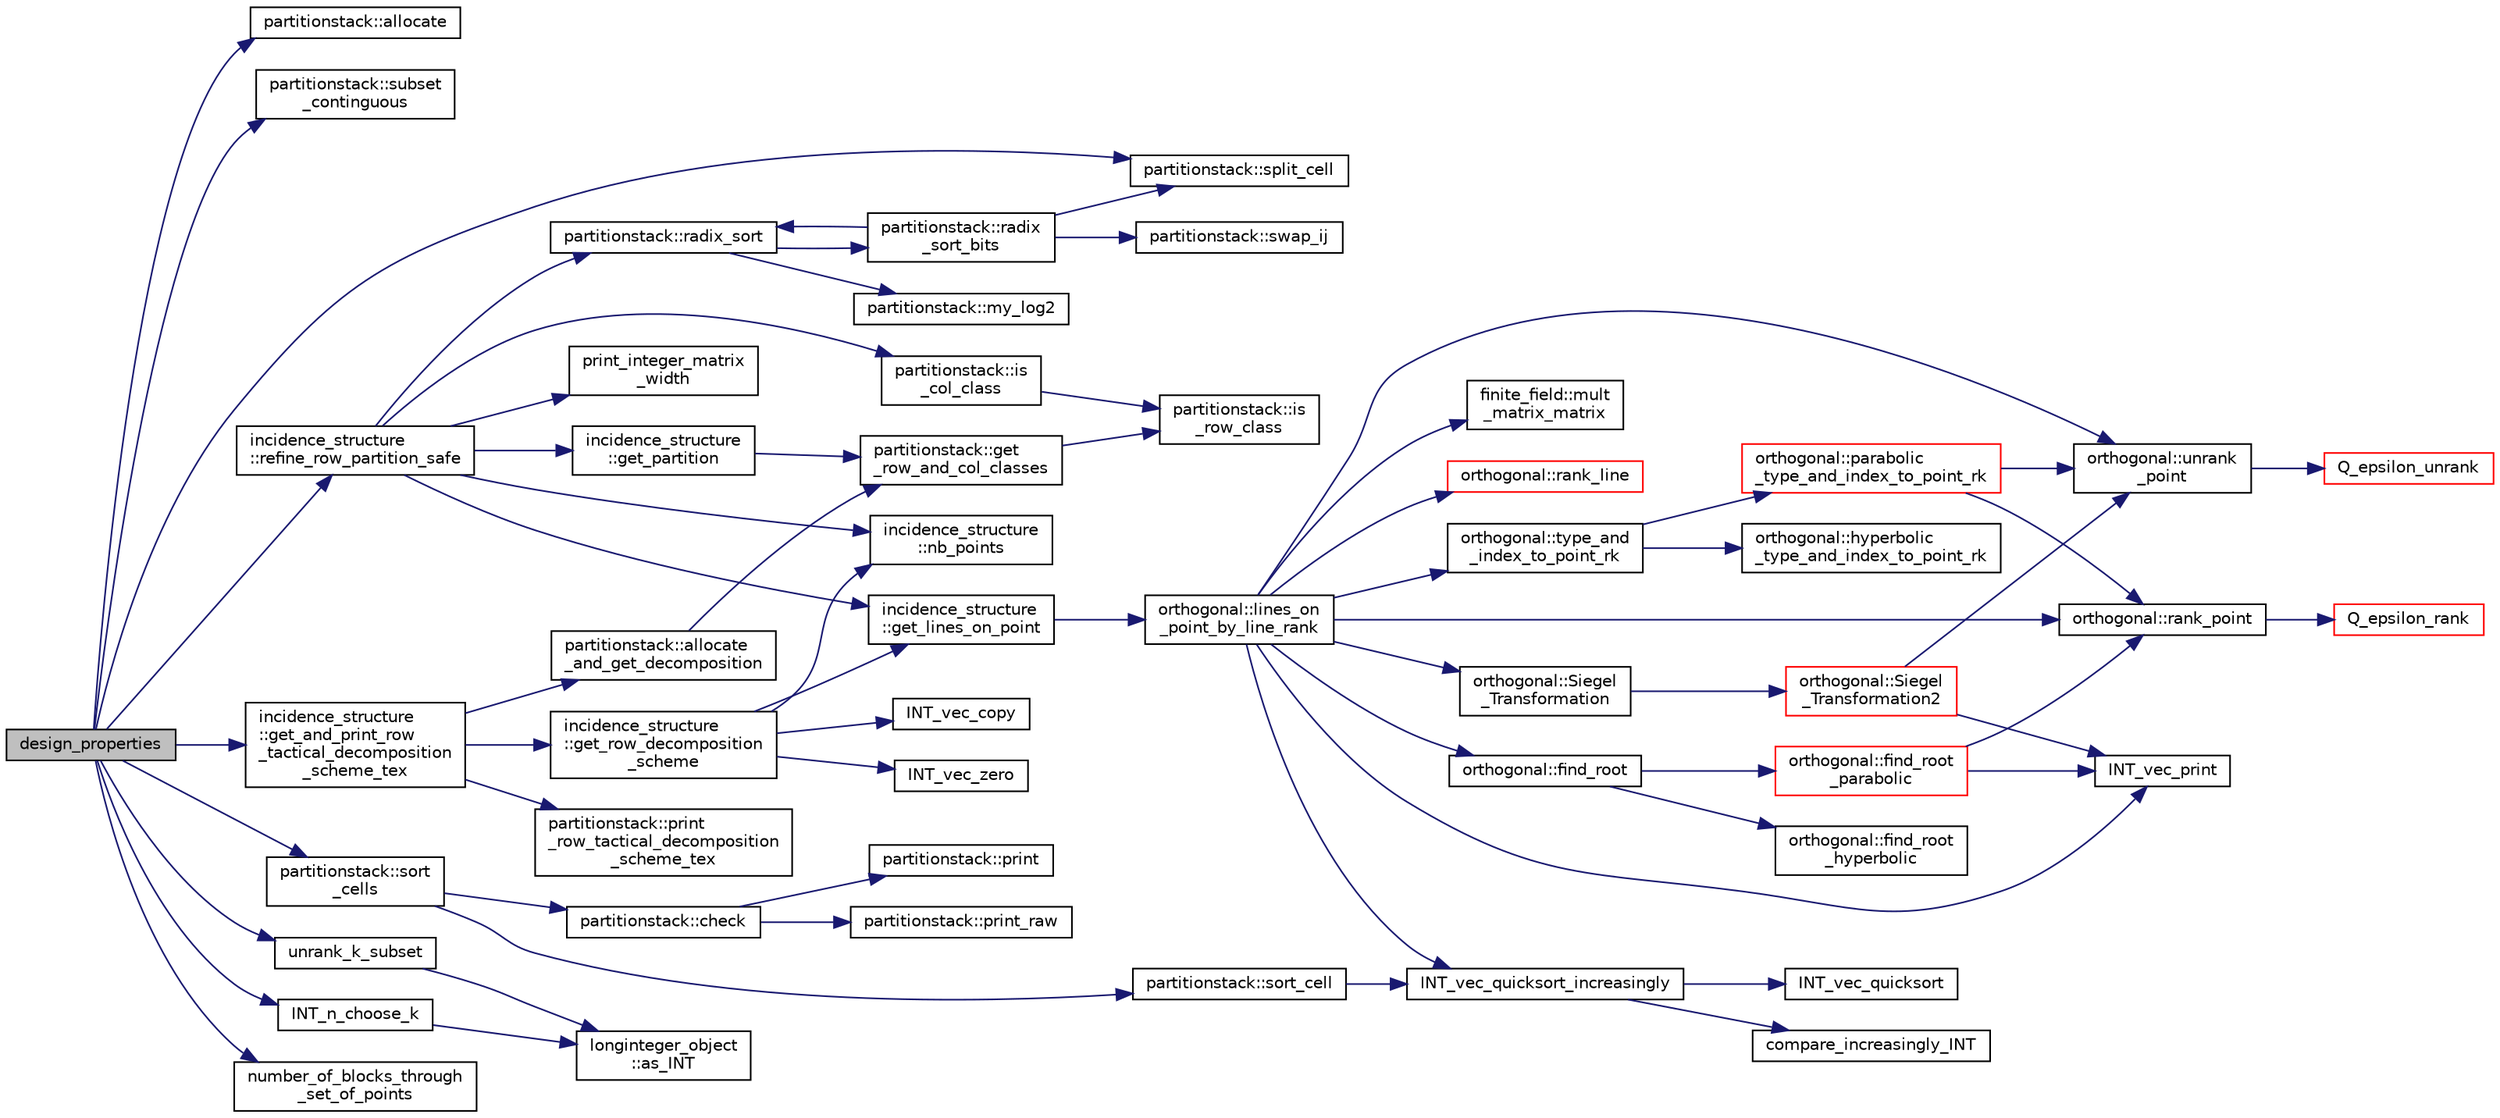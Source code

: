digraph "design_properties"
{
  edge [fontname="Helvetica",fontsize="10",labelfontname="Helvetica",labelfontsize="10"];
  node [fontname="Helvetica",fontsize="10",shape=record];
  rankdir="LR";
  Node461 [label="design_properties",height=0.2,width=0.4,color="black", fillcolor="grey75", style="filled", fontcolor="black"];
  Node461 -> Node462 [color="midnightblue",fontsize="10",style="solid",fontname="Helvetica"];
  Node462 [label="partitionstack::allocate",height=0.2,width=0.4,color="black", fillcolor="white", style="filled",URL="$d3/d87/classpartitionstack.html#a8ff49c4bd001383eb1f9f0d9bbb01c05"];
  Node461 -> Node463 [color="midnightblue",fontsize="10",style="solid",fontname="Helvetica"];
  Node463 [label="partitionstack::subset\l_continguous",height=0.2,width=0.4,color="black", fillcolor="white", style="filled",URL="$d3/d87/classpartitionstack.html#a9a58475ddfa123b384ff187b290fa37c"];
  Node461 -> Node464 [color="midnightblue",fontsize="10",style="solid",fontname="Helvetica"];
  Node464 [label="partitionstack::split_cell",height=0.2,width=0.4,color="black", fillcolor="white", style="filled",URL="$d3/d87/classpartitionstack.html#aafceac783d21309e491df61254f41244"];
  Node461 -> Node465 [color="midnightblue",fontsize="10",style="solid",fontname="Helvetica"];
  Node465 [label="partitionstack::sort\l_cells",height=0.2,width=0.4,color="black", fillcolor="white", style="filled",URL="$d3/d87/classpartitionstack.html#a6e2783ab6d6b06f37ac21ce529e219b6"];
  Node465 -> Node466 [color="midnightblue",fontsize="10",style="solid",fontname="Helvetica"];
  Node466 [label="partitionstack::sort_cell",height=0.2,width=0.4,color="black", fillcolor="white", style="filled",URL="$d3/d87/classpartitionstack.html#abb4d78049a6424e54e65a25c7d57dca2"];
  Node466 -> Node467 [color="midnightblue",fontsize="10",style="solid",fontname="Helvetica"];
  Node467 [label="INT_vec_quicksort_increasingly",height=0.2,width=0.4,color="black", fillcolor="white", style="filled",URL="$d5/de2/foundations_2data__structures_2data__structures_8h.html#a31ccee746bc644f58816c67bc3a0e237"];
  Node467 -> Node468 [color="midnightblue",fontsize="10",style="solid",fontname="Helvetica"];
  Node468 [label="INT_vec_quicksort",height=0.2,width=0.4,color="black", fillcolor="white", style="filled",URL="$d4/dd7/sorting_8_c.html#a06b413b423531ad098e9536031cc91ef"];
  Node467 -> Node469 [color="midnightblue",fontsize="10",style="solid",fontname="Helvetica"];
  Node469 [label="compare_increasingly_INT",height=0.2,width=0.4,color="black", fillcolor="white", style="filled",URL="$d4/dd7/sorting_8_c.html#aa182150f114c64f81fcefcbc6d292790"];
  Node465 -> Node470 [color="midnightblue",fontsize="10",style="solid",fontname="Helvetica"];
  Node470 [label="partitionstack::check",height=0.2,width=0.4,color="black", fillcolor="white", style="filled",URL="$d3/d87/classpartitionstack.html#a30ab45463af6dbfc8e46314ff03624ae"];
  Node470 -> Node471 [color="midnightblue",fontsize="10",style="solid",fontname="Helvetica"];
  Node471 [label="partitionstack::print_raw",height=0.2,width=0.4,color="black", fillcolor="white", style="filled",URL="$d3/d87/classpartitionstack.html#a733493f93dd83b5cef67908fc42a4312"];
  Node470 -> Node472 [color="midnightblue",fontsize="10",style="solid",fontname="Helvetica"];
  Node472 [label="partitionstack::print",height=0.2,width=0.4,color="black", fillcolor="white", style="filled",URL="$d3/d87/classpartitionstack.html#aabacee6e58ddb0d6ee46a47f714edfbb"];
  Node461 -> Node473 [color="midnightblue",fontsize="10",style="solid",fontname="Helvetica"];
  Node473 [label="incidence_structure\l::refine_row_partition_safe",height=0.2,width=0.4,color="black", fillcolor="white", style="filled",URL="$da/d8a/classincidence__structure.html#ae84b2dc0f1a0cd1f9acfadcae21e3745"];
  Node473 -> Node474 [color="midnightblue",fontsize="10",style="solid",fontname="Helvetica"];
  Node474 [label="incidence_structure\l::get_partition",height=0.2,width=0.4,color="black", fillcolor="white", style="filled",URL="$da/d8a/classincidence__structure.html#a15f287785f85f3c6098dae8ec80a0ccd"];
  Node474 -> Node475 [color="midnightblue",fontsize="10",style="solid",fontname="Helvetica"];
  Node475 [label="partitionstack::get\l_row_and_col_classes",height=0.2,width=0.4,color="black", fillcolor="white", style="filled",URL="$d3/d87/classpartitionstack.html#a127a6965905c3f08c50ee09a100cb465"];
  Node475 -> Node476 [color="midnightblue",fontsize="10",style="solid",fontname="Helvetica"];
  Node476 [label="partitionstack::is\l_row_class",height=0.2,width=0.4,color="black", fillcolor="white", style="filled",URL="$d3/d87/classpartitionstack.html#ad8497b40f1c327d3eb2fb2b993d88bb7"];
  Node473 -> Node477 [color="midnightblue",fontsize="10",style="solid",fontname="Helvetica"];
  Node477 [label="incidence_structure\l::nb_points",height=0.2,width=0.4,color="black", fillcolor="white", style="filled",URL="$da/d8a/classincidence__structure.html#aff5f6bfdc7470e73082ee6faacf0af64"];
  Node473 -> Node478 [color="midnightblue",fontsize="10",style="solid",fontname="Helvetica"];
  Node478 [label="incidence_structure\l::get_lines_on_point",height=0.2,width=0.4,color="black", fillcolor="white", style="filled",URL="$da/d8a/classincidence__structure.html#a09148fd9478525b4a65c8e44833d1861"];
  Node478 -> Node479 [color="midnightblue",fontsize="10",style="solid",fontname="Helvetica"];
  Node479 [label="orthogonal::lines_on\l_point_by_line_rank",height=0.2,width=0.4,color="black", fillcolor="white", style="filled",URL="$d7/daa/classorthogonal.html#adc21874b6da3cd3585c704994fb538aa"];
  Node479 -> Node480 [color="midnightblue",fontsize="10",style="solid",fontname="Helvetica"];
  Node480 [label="orthogonal::type_and\l_index_to_point_rk",height=0.2,width=0.4,color="black", fillcolor="white", style="filled",URL="$d7/daa/classorthogonal.html#a319ef460cdfe3247d336c3fb482901eb"];
  Node480 -> Node481 [color="midnightblue",fontsize="10",style="solid",fontname="Helvetica"];
  Node481 [label="orthogonal::hyperbolic\l_type_and_index_to_point_rk",height=0.2,width=0.4,color="black", fillcolor="white", style="filled",URL="$d7/daa/classorthogonal.html#af31cd843ff2e6eb4fe1ba9c49e62d1b8"];
  Node480 -> Node482 [color="midnightblue",fontsize="10",style="solid",fontname="Helvetica"];
  Node482 [label="orthogonal::parabolic\l_type_and_index_to_point_rk",height=0.2,width=0.4,color="red", fillcolor="white", style="filled",URL="$d7/daa/classorthogonal.html#a67c316cf01b382762e6ac372f522d106"];
  Node482 -> Node483 [color="midnightblue",fontsize="10",style="solid",fontname="Helvetica"];
  Node483 [label="orthogonal::unrank\l_point",height=0.2,width=0.4,color="black", fillcolor="white", style="filled",URL="$d7/daa/classorthogonal.html#ab655117100f7c66c19817b84ac5ac0a0"];
  Node483 -> Node484 [color="midnightblue",fontsize="10",style="solid",fontname="Helvetica"];
  Node484 [label="Q_epsilon_unrank",height=0.2,width=0.4,color="red", fillcolor="white", style="filled",URL="$d4/d67/geometry_8h.html#af162c4d30d4a6528299e37551c353e7b"];
  Node482 -> Node505 [color="midnightblue",fontsize="10",style="solid",fontname="Helvetica"];
  Node505 [label="orthogonal::rank_point",height=0.2,width=0.4,color="black", fillcolor="white", style="filled",URL="$d7/daa/classorthogonal.html#adb4f1528590a804b3c011a68c9ebf655"];
  Node505 -> Node506 [color="midnightblue",fontsize="10",style="solid",fontname="Helvetica"];
  Node506 [label="Q_epsilon_rank",height=0.2,width=0.4,color="red", fillcolor="white", style="filled",URL="$d4/d67/geometry_8h.html#a0949e1151174e2988aa697cb31942e97"];
  Node479 -> Node483 [color="midnightblue",fontsize="10",style="solid",fontname="Helvetica"];
  Node479 -> Node543 [color="midnightblue",fontsize="10",style="solid",fontname="Helvetica"];
  Node543 [label="orthogonal::find_root",height=0.2,width=0.4,color="black", fillcolor="white", style="filled",URL="$d7/daa/classorthogonal.html#a7cad6e763a1f49ab5e372a26f5cdf247"];
  Node543 -> Node544 [color="midnightblue",fontsize="10",style="solid",fontname="Helvetica"];
  Node544 [label="orthogonal::find_root\l_hyperbolic",height=0.2,width=0.4,color="black", fillcolor="white", style="filled",URL="$d7/daa/classorthogonal.html#a4cb66d7aec283cd032a99cb9b2b9992d"];
  Node543 -> Node545 [color="midnightblue",fontsize="10",style="solid",fontname="Helvetica"];
  Node545 [label="orthogonal::find_root\l_parabolic",height=0.2,width=0.4,color="red", fillcolor="white", style="filled",URL="$d7/daa/classorthogonal.html#a2e4453bb31692707f8a9e8b660b2e136"];
  Node545 -> Node513 [color="midnightblue",fontsize="10",style="solid",fontname="Helvetica"];
  Node513 [label="INT_vec_print",height=0.2,width=0.4,color="black", fillcolor="white", style="filled",URL="$df/dbf/sajeeb_8_c.html#a79a5901af0b47dd0d694109543c027fe"];
  Node545 -> Node505 [color="midnightblue",fontsize="10",style="solid",fontname="Helvetica"];
  Node479 -> Node548 [color="midnightblue",fontsize="10",style="solid",fontname="Helvetica"];
  Node548 [label="orthogonal::Siegel\l_Transformation",height=0.2,width=0.4,color="black", fillcolor="white", style="filled",URL="$d7/daa/classorthogonal.html#a27258e68c99323ac8de66fedbe565a3d"];
  Node548 -> Node549 [color="midnightblue",fontsize="10",style="solid",fontname="Helvetica"];
  Node549 [label="orthogonal::Siegel\l_Transformation2",height=0.2,width=0.4,color="red", fillcolor="white", style="filled",URL="$d7/daa/classorthogonal.html#aaf1945ebd71495f1b362e5091d4b30ec"];
  Node549 -> Node483 [color="midnightblue",fontsize="10",style="solid",fontname="Helvetica"];
  Node549 -> Node513 [color="midnightblue",fontsize="10",style="solid",fontname="Helvetica"];
  Node479 -> Node557 [color="midnightblue",fontsize="10",style="solid",fontname="Helvetica"];
  Node557 [label="finite_field::mult\l_matrix_matrix",height=0.2,width=0.4,color="black", fillcolor="white", style="filled",URL="$df/d5a/classfinite__field.html#a5e28706b815838d0ec34de1fa74bc3c4"];
  Node479 -> Node505 [color="midnightblue",fontsize="10",style="solid",fontname="Helvetica"];
  Node479 -> Node571 [color="midnightblue",fontsize="10",style="solid",fontname="Helvetica"];
  Node571 [label="orthogonal::rank_line",height=0.2,width=0.4,color="red", fillcolor="white", style="filled",URL="$d7/daa/classorthogonal.html#a5e1b5a3eb76840f425e71f25dabcd470"];
  Node479 -> Node467 [color="midnightblue",fontsize="10",style="solid",fontname="Helvetica"];
  Node479 -> Node513 [color="midnightblue",fontsize="10",style="solid",fontname="Helvetica"];
  Node473 -> Node567 [color="midnightblue",fontsize="10",style="solid",fontname="Helvetica"];
  Node567 [label="print_integer_matrix\l_width",height=0.2,width=0.4,color="black", fillcolor="white", style="filled",URL="$d5/db4/io__and__os_8h.html#aa78f3e73fc2179251bd15adbcc31573f"];
  Node473 -> Node648 [color="midnightblue",fontsize="10",style="solid",fontname="Helvetica"];
  Node648 [label="partitionstack::is\l_col_class",height=0.2,width=0.4,color="black", fillcolor="white", style="filled",URL="$d3/d87/classpartitionstack.html#a9dbd980faea7ce40bebd3cf4b843bc63"];
  Node648 -> Node476 [color="midnightblue",fontsize="10",style="solid",fontname="Helvetica"];
  Node473 -> Node649 [color="midnightblue",fontsize="10",style="solid",fontname="Helvetica"];
  Node649 [label="partitionstack::radix_sort",height=0.2,width=0.4,color="black", fillcolor="white", style="filled",URL="$d3/d87/classpartitionstack.html#a9ab564e8289467768e46fea7d6f8711e"];
  Node649 -> Node650 [color="midnightblue",fontsize="10",style="solid",fontname="Helvetica"];
  Node650 [label="partitionstack::my_log2",height=0.2,width=0.4,color="black", fillcolor="white", style="filled",URL="$d3/d87/classpartitionstack.html#a9dbf8975a2c5a2701e8c8b94d6ee7d5e"];
  Node649 -> Node651 [color="midnightblue",fontsize="10",style="solid",fontname="Helvetica"];
  Node651 [label="partitionstack::radix\l_sort_bits",height=0.2,width=0.4,color="black", fillcolor="white", style="filled",URL="$d3/d87/classpartitionstack.html#a378eaab913db223d678a086f372ad81d"];
  Node651 -> Node649 [color="midnightblue",fontsize="10",style="solid",fontname="Helvetica"];
  Node651 -> Node652 [color="midnightblue",fontsize="10",style="solid",fontname="Helvetica"];
  Node652 [label="partitionstack::swap_ij",height=0.2,width=0.4,color="black", fillcolor="white", style="filled",URL="$d3/d87/classpartitionstack.html#a9b1d34fca91b9736a27af68df0723d6f"];
  Node651 -> Node464 [color="midnightblue",fontsize="10",style="solid",fontname="Helvetica"];
  Node461 -> Node653 [color="midnightblue",fontsize="10",style="solid",fontname="Helvetica"];
  Node653 [label="incidence_structure\l::get_and_print_row\l_tactical_decomposition\l_scheme_tex",height=0.2,width=0.4,color="black", fillcolor="white", style="filled",URL="$da/d8a/classincidence__structure.html#a93bcc4c9c4ebb9635a60b2c5df9c43b0"];
  Node653 -> Node654 [color="midnightblue",fontsize="10",style="solid",fontname="Helvetica"];
  Node654 [label="partitionstack::allocate\l_and_get_decomposition",height=0.2,width=0.4,color="black", fillcolor="white", style="filled",URL="$d3/d87/classpartitionstack.html#a3cd13923b18c41d37259ed943f331208"];
  Node654 -> Node475 [color="midnightblue",fontsize="10",style="solid",fontname="Helvetica"];
  Node653 -> Node655 [color="midnightblue",fontsize="10",style="solid",fontname="Helvetica"];
  Node655 [label="incidence_structure\l::get_row_decomposition\l_scheme",height=0.2,width=0.4,color="black", fillcolor="white", style="filled",URL="$da/d8a/classincidence__structure.html#aa0ad04253ba8e75bb15900ee8b01c9aa"];
  Node655 -> Node656 [color="midnightblue",fontsize="10",style="solid",fontname="Helvetica"];
  Node656 [label="INT_vec_zero",height=0.2,width=0.4,color="black", fillcolor="white", style="filled",URL="$df/dbf/sajeeb_8_c.html#aa8c9c7977203577026080f546fe4980f"];
  Node655 -> Node478 [color="midnightblue",fontsize="10",style="solid",fontname="Helvetica"];
  Node655 -> Node477 [color="midnightblue",fontsize="10",style="solid",fontname="Helvetica"];
  Node655 -> Node561 [color="midnightblue",fontsize="10",style="solid",fontname="Helvetica"];
  Node561 [label="INT_vec_copy",height=0.2,width=0.4,color="black", fillcolor="white", style="filled",URL="$df/dbf/sajeeb_8_c.html#ac2d875e27e009af6ec04d17254d11075"];
  Node653 -> Node657 [color="midnightblue",fontsize="10",style="solid",fontname="Helvetica"];
  Node657 [label="partitionstack::print\l_row_tactical_decomposition\l_scheme_tex",height=0.2,width=0.4,color="black", fillcolor="white", style="filled",URL="$d3/d87/classpartitionstack.html#ae4b0ff95426d127e85b655652676c1e2"];
  Node461 -> Node658 [color="midnightblue",fontsize="10",style="solid",fontname="Helvetica"];
  Node658 [label="INT_n_choose_k",height=0.2,width=0.4,color="black", fillcolor="white", style="filled",URL="$d2/d7c/combinatorics_8_c.html#aa74adc702e59feadb839f44c0aaec8f6"];
  Node658 -> Node659 [color="midnightblue",fontsize="10",style="solid",fontname="Helvetica"];
  Node659 [label="longinteger_object\l::as_INT",height=0.2,width=0.4,color="black", fillcolor="white", style="filled",URL="$dd/d7e/classlonginteger__object.html#afb992d4679a6741acc63c8bcba27971e"];
  Node461 -> Node660 [color="midnightblue",fontsize="10",style="solid",fontname="Helvetica"];
  Node660 [label="unrank_k_subset",height=0.2,width=0.4,color="black", fillcolor="white", style="filled",URL="$d2/d7c/combinatorics_8_c.html#a709dbec12f4da5bb02b9352d45a2c77d"];
  Node660 -> Node659 [color="midnightblue",fontsize="10",style="solid",fontname="Helvetica"];
  Node461 -> Node661 [color="midnightblue",fontsize="10",style="solid",fontname="Helvetica"];
  Node661 [label="number_of_blocks_through\l_set_of_points",height=0.2,width=0.4,color="black", fillcolor="white", style="filled",URL="$d9/dc2/apps_2combinatorics_2design_8_c.html#a5b0db90d64c604b9c5ca6070b77f4f42"];
}
